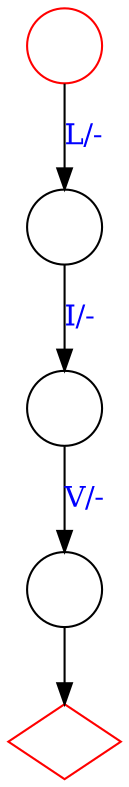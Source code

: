 digraph G {
    S [label="", shape=circle, color=red];
    E [label="", shape=diamond, color=red];

    D1 [label="", shape=circle];
    D2 [label="", shape=circle];
    D3 [label="", shape=circle];

    S->D1 [label="L/-", fontcolor=blue];
    D1->D2 [label="I/-", fontcolor=blue];
    D2->D3 [label="V/-", fontcolor=blue];
    D3->E;


}
